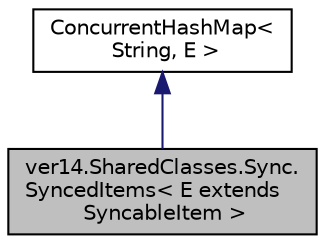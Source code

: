 digraph "ver14.SharedClasses.Sync.SyncedItems&lt; E extends SyncableItem &gt;"
{
 // LATEX_PDF_SIZE
  edge [fontname="Helvetica",fontsize="10",labelfontname="Helvetica",labelfontsize="10"];
  node [fontname="Helvetica",fontsize="10",shape=record];
  Node1 [label="ver14.SharedClasses.Sync.\lSyncedItems\< E extends\l SyncableItem \>",height=0.2,width=0.4,color="black", fillcolor="grey75", style="filled", fontcolor="black",tooltip=" "];
  Node2 -> Node1 [dir="back",color="midnightblue",fontsize="10",style="solid",fontname="Helvetica"];
  Node2 [label="ConcurrentHashMap\<\l String, E \>",height=0.2,width=0.4,color="black", fillcolor="white", style="filled",tooltip=" "];
}
